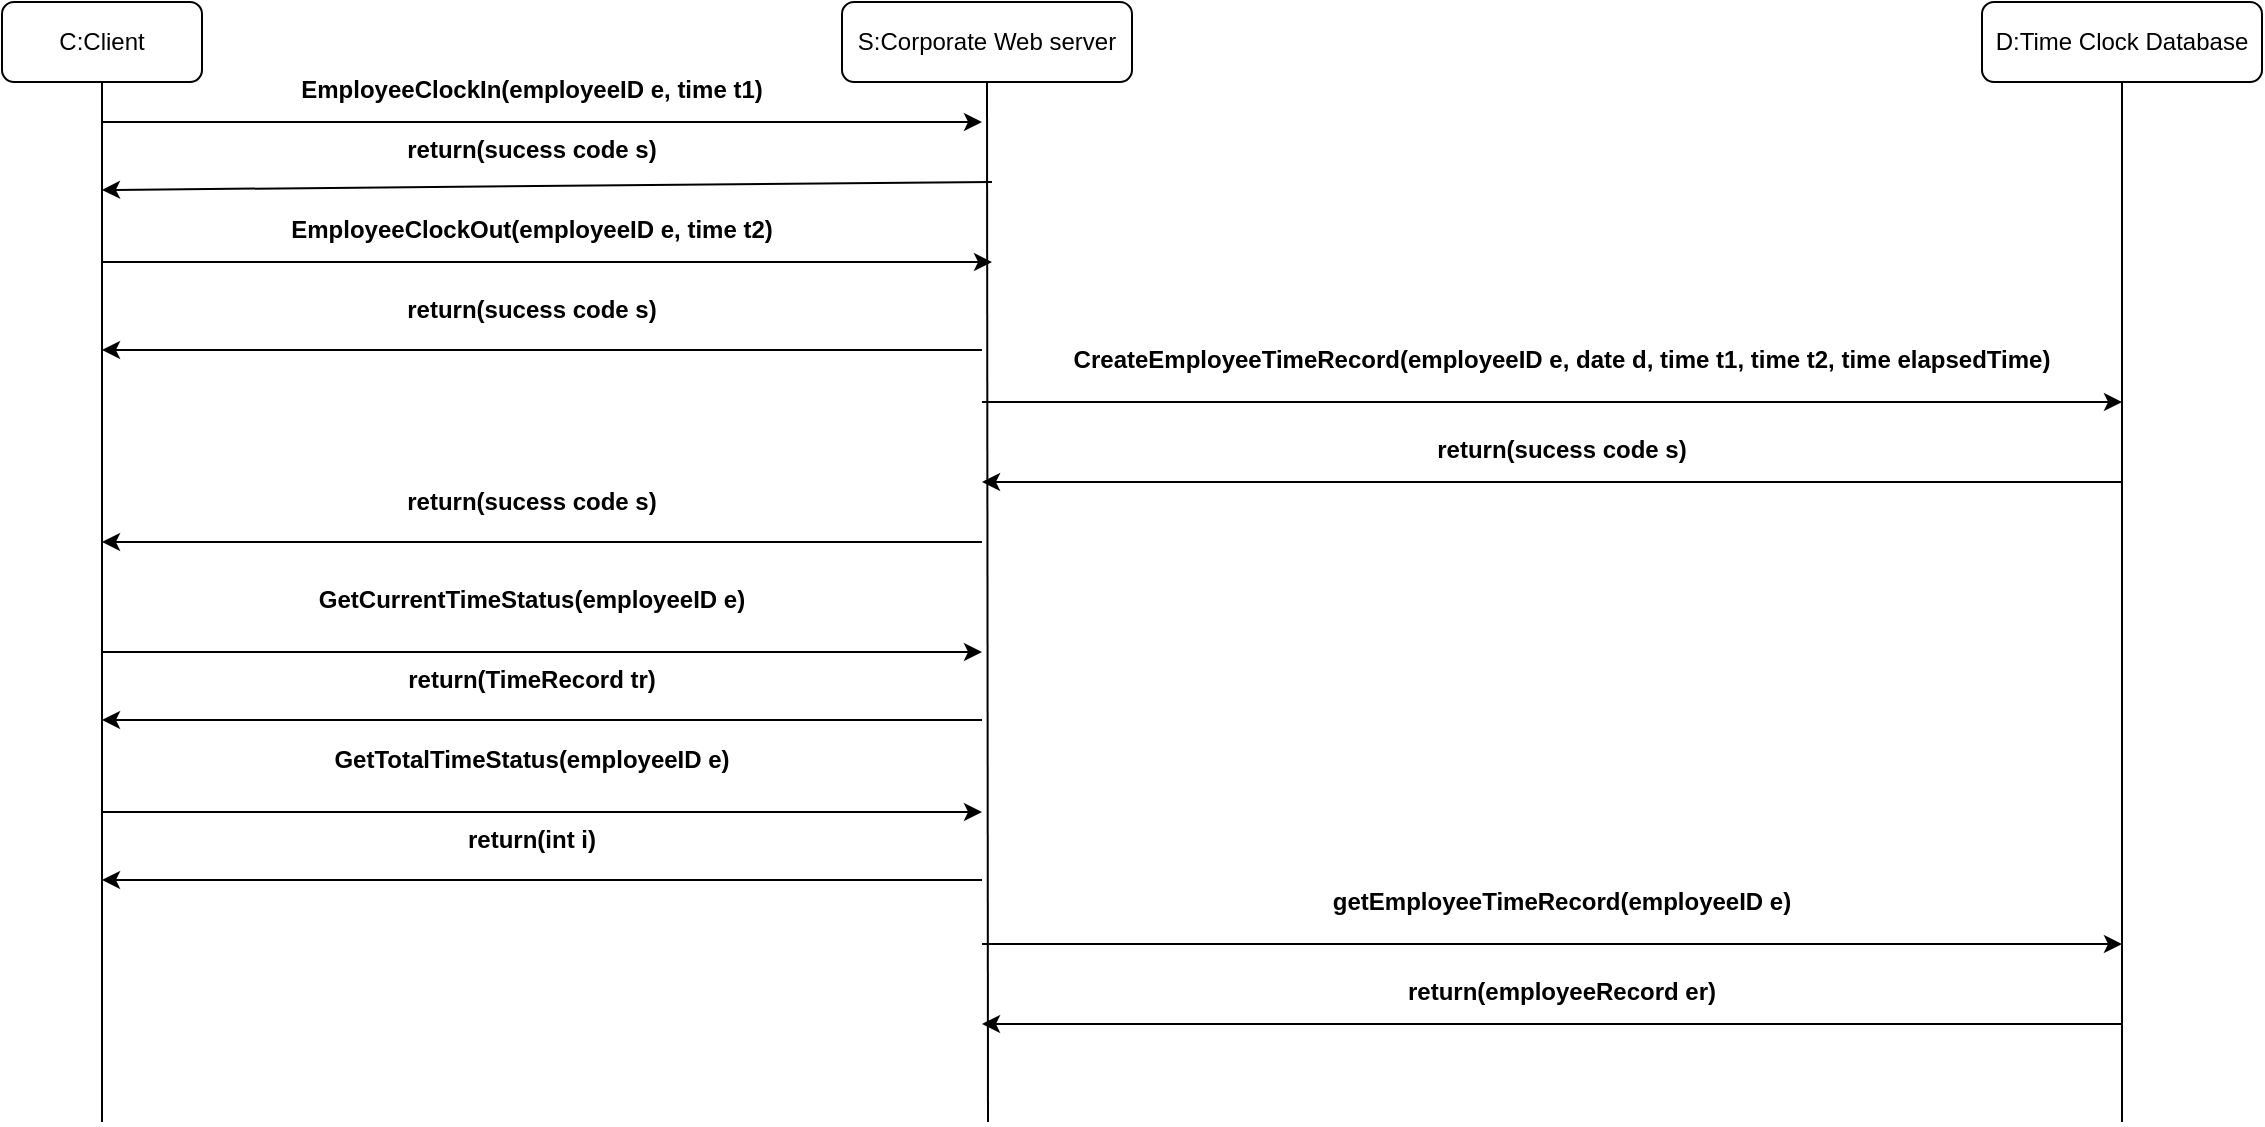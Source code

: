 <mxfile version="20.3.3" type="github">
  <diagram id="CslgPmcmwdVkwZHx8b5c" name="Page-1">
    <mxGraphModel dx="1422" dy="780" grid="1" gridSize="10" guides="1" tooltips="1" connect="1" arrows="1" fold="1" page="1" pageScale="1" pageWidth="850" pageHeight="1100" math="0" shadow="0">
      <root>
        <mxCell id="0" />
        <mxCell id="1" parent="0" />
        <mxCell id="hbxsilxib6MLBgu_tOjK-1" value="C:Client" style="rounded=1;whiteSpace=wrap;html=1;" vertex="1" parent="1">
          <mxGeometry x="100" y="120" width="100" height="40" as="geometry" />
        </mxCell>
        <mxCell id="hbxsilxib6MLBgu_tOjK-2" value="S:Corporate Web server" style="rounded=1;whiteSpace=wrap;html=1;" vertex="1" parent="1">
          <mxGeometry x="520" y="120" width="145" height="40" as="geometry" />
        </mxCell>
        <mxCell id="hbxsilxib6MLBgu_tOjK-3" value="D:Time Clock Database" style="rounded=1;whiteSpace=wrap;html=1;" vertex="1" parent="1">
          <mxGeometry x="1090" y="120" width="140" height="40" as="geometry" />
        </mxCell>
        <mxCell id="hbxsilxib6MLBgu_tOjK-4" value="" style="endArrow=none;html=1;rounded=0;entryX=0.5;entryY=1;entryDx=0;entryDy=0;" edge="1" parent="1" target="hbxsilxib6MLBgu_tOjK-1">
          <mxGeometry width="50" height="50" relative="1" as="geometry">
            <mxPoint x="150" y="680" as="sourcePoint" />
            <mxPoint x="450" y="370" as="targetPoint" />
          </mxGeometry>
        </mxCell>
        <mxCell id="hbxsilxib6MLBgu_tOjK-5" value="" style="endArrow=none;html=1;rounded=0;entryX=0.5;entryY=1;entryDx=0;entryDy=0;" edge="1" parent="1" target="hbxsilxib6MLBgu_tOjK-2">
          <mxGeometry width="50" height="50" relative="1" as="geometry">
            <mxPoint x="593" y="680" as="sourcePoint" />
            <mxPoint x="610" y="200" as="targetPoint" />
          </mxGeometry>
        </mxCell>
        <mxCell id="hbxsilxib6MLBgu_tOjK-6" value="" style="endArrow=none;html=1;rounded=0;entryX=0.5;entryY=1;entryDx=0;entryDy=0;" edge="1" parent="1" target="hbxsilxib6MLBgu_tOjK-3">
          <mxGeometry width="50" height="50" relative="1" as="geometry">
            <mxPoint x="1160" y="680" as="sourcePoint" />
            <mxPoint x="1190" y="230" as="targetPoint" />
          </mxGeometry>
        </mxCell>
        <mxCell id="hbxsilxib6MLBgu_tOjK-7" value="" style="endArrow=classic;html=1;rounded=0;" edge="1" parent="1">
          <mxGeometry width="50" height="50" relative="1" as="geometry">
            <mxPoint x="150" y="180" as="sourcePoint" />
            <mxPoint x="590" y="180" as="targetPoint" />
          </mxGeometry>
        </mxCell>
        <mxCell id="hbxsilxib6MLBgu_tOjK-9" value="EmployeeClockIn(employeeID e, time t1)" style="text;align=center;fontStyle=1;verticalAlign=middle;spacingLeft=3;spacingRight=3;strokeColor=none;rotatable=0;points=[[0,0.5],[1,0.5]];portConstraint=eastwest;" vertex="1" parent="1">
          <mxGeometry x="320" y="150" width="90" height="26" as="geometry" />
        </mxCell>
        <mxCell id="hbxsilxib6MLBgu_tOjK-10" value="" style="endArrow=classic;html=1;rounded=0;" edge="1" parent="1">
          <mxGeometry width="50" height="50" relative="1" as="geometry">
            <mxPoint x="150" y="250" as="sourcePoint" />
            <mxPoint x="595" y="250" as="targetPoint" />
            <Array as="points">
              <mxPoint x="355" y="250" />
            </Array>
          </mxGeometry>
        </mxCell>
        <mxCell id="hbxsilxib6MLBgu_tOjK-12" value="EmployeeClockOut(employeeID e, time t2)" style="text;align=center;fontStyle=1;verticalAlign=middle;spacingLeft=3;spacingRight=3;strokeColor=none;rotatable=0;points=[[0,0.5],[1,0.5]];portConstraint=eastwest;" vertex="1" parent="1">
          <mxGeometry x="325" y="220" width="80" height="26" as="geometry" />
        </mxCell>
        <mxCell id="hbxsilxib6MLBgu_tOjK-13" value="" style="endArrow=classic;html=1;rounded=0;" edge="1" parent="1">
          <mxGeometry width="50" height="50" relative="1" as="geometry">
            <mxPoint x="590" y="320" as="sourcePoint" />
            <mxPoint x="1160" y="320" as="targetPoint" />
          </mxGeometry>
        </mxCell>
        <mxCell id="hbxsilxib6MLBgu_tOjK-14" value="CreateEmployeeTimeRecord(employeeID e, date d, time t1, time t2, time elapsedTime)" style="text;align=center;fontStyle=1;verticalAlign=middle;spacingLeft=3;spacingRight=3;strokeColor=none;rotatable=0;points=[[0,0.5],[1,0.5]];portConstraint=eastwest;" vertex="1" parent="1">
          <mxGeometry x="830" y="280" width="100" height="36" as="geometry" />
        </mxCell>
        <mxCell id="hbxsilxib6MLBgu_tOjK-15" value="" style="endArrow=classic;html=1;rounded=0;" edge="1" parent="1">
          <mxGeometry width="50" height="50" relative="1" as="geometry">
            <mxPoint x="1160" y="360" as="sourcePoint" />
            <mxPoint x="590" y="360" as="targetPoint" />
          </mxGeometry>
        </mxCell>
        <mxCell id="hbxsilxib6MLBgu_tOjK-16" value="return(sucess code s)" style="text;align=center;fontStyle=1;verticalAlign=middle;spacingLeft=3;spacingRight=3;strokeColor=none;rotatable=0;points=[[0,0.5],[1,0.5]];portConstraint=eastwest;" vertex="1" parent="1">
          <mxGeometry x="840" y="330" width="80" height="26" as="geometry" />
        </mxCell>
        <mxCell id="hbxsilxib6MLBgu_tOjK-17" value="" style="endArrow=classic;html=1;rounded=0;" edge="1" parent="1">
          <mxGeometry width="50" height="50" relative="1" as="geometry">
            <mxPoint x="590" y="390" as="sourcePoint" />
            <mxPoint x="150" y="390" as="targetPoint" />
          </mxGeometry>
        </mxCell>
        <mxCell id="hbxsilxib6MLBgu_tOjK-18" value="return(sucess code s)" style="text;align=center;fontStyle=1;verticalAlign=middle;spacingLeft=3;spacingRight=3;strokeColor=none;rotatable=0;points=[[0,0.5],[1,0.5]];portConstraint=eastwest;" vertex="1" parent="1">
          <mxGeometry x="325" y="356" width="80" height="26" as="geometry" />
        </mxCell>
        <mxCell id="hbxsilxib6MLBgu_tOjK-19" value="" style="endArrow=classic;html=1;rounded=0;" edge="1" parent="1">
          <mxGeometry width="50" height="50" relative="1" as="geometry">
            <mxPoint x="595" y="210" as="sourcePoint" />
            <mxPoint x="150" y="214" as="targetPoint" />
          </mxGeometry>
        </mxCell>
        <mxCell id="hbxsilxib6MLBgu_tOjK-20" value="return(sucess code s)" style="text;align=center;fontStyle=1;verticalAlign=middle;spacingLeft=3;spacingRight=3;strokeColor=none;rotatable=0;points=[[0,0.5],[1,0.5]];portConstraint=eastwest;" vertex="1" parent="1">
          <mxGeometry x="325" y="180" width="80" height="26" as="geometry" />
        </mxCell>
        <mxCell id="hbxsilxib6MLBgu_tOjK-23" value="" style="endArrow=classic;html=1;rounded=0;" edge="1" parent="1">
          <mxGeometry width="50" height="50" relative="1" as="geometry">
            <mxPoint x="590" y="294" as="sourcePoint" />
            <mxPoint x="150" y="294" as="targetPoint" />
          </mxGeometry>
        </mxCell>
        <mxCell id="hbxsilxib6MLBgu_tOjK-24" value="return(sucess code s)" style="text;align=center;fontStyle=1;verticalAlign=middle;spacingLeft=3;spacingRight=3;strokeColor=none;rotatable=0;points=[[0,0.5],[1,0.5]];portConstraint=eastwest;" vertex="1" parent="1">
          <mxGeometry x="325" y="260" width="80" height="26" as="geometry" />
        </mxCell>
        <mxCell id="hbxsilxib6MLBgu_tOjK-25" value="" style="endArrow=classic;html=1;rounded=0;" edge="1" parent="1">
          <mxGeometry width="50" height="50" relative="1" as="geometry">
            <mxPoint x="150" y="445" as="sourcePoint" />
            <mxPoint x="590" y="445" as="targetPoint" />
          </mxGeometry>
        </mxCell>
        <mxCell id="hbxsilxib6MLBgu_tOjK-26" value="GetCurrentTimeStatus(employeeID e)" style="text;align=center;fontStyle=1;verticalAlign=middle;spacingLeft=3;spacingRight=3;strokeColor=none;rotatable=0;points=[[0,0.5],[1,0.5]];portConstraint=eastwest;" vertex="1" parent="1">
          <mxGeometry x="325" y="405" width="80" height="26" as="geometry" />
        </mxCell>
        <mxCell id="hbxsilxib6MLBgu_tOjK-27" value="" style="endArrow=classic;html=1;rounded=0;" edge="1" parent="1">
          <mxGeometry width="50" height="50" relative="1" as="geometry">
            <mxPoint x="590" y="479" as="sourcePoint" />
            <mxPoint x="150" y="479" as="targetPoint" />
          </mxGeometry>
        </mxCell>
        <mxCell id="hbxsilxib6MLBgu_tOjK-28" value="return(TimeRecord tr)" style="text;align=center;fontStyle=1;verticalAlign=middle;spacingLeft=3;spacingRight=3;strokeColor=none;rotatable=0;points=[[0,0.5],[1,0.5]];portConstraint=eastwest;" vertex="1" parent="1">
          <mxGeometry x="325" y="445" width="80" height="26" as="geometry" />
        </mxCell>
        <mxCell id="hbxsilxib6MLBgu_tOjK-29" value="" style="endArrow=classic;html=1;rounded=0;" edge="1" parent="1">
          <mxGeometry width="50" height="50" relative="1" as="geometry">
            <mxPoint x="150" y="525" as="sourcePoint" />
            <mxPoint x="590" y="525" as="targetPoint" />
          </mxGeometry>
        </mxCell>
        <mxCell id="hbxsilxib6MLBgu_tOjK-30" value="GetTotalTimeStatus(employeeID e)" style="text;align=center;fontStyle=1;verticalAlign=middle;spacingLeft=3;spacingRight=3;strokeColor=none;rotatable=0;points=[[0,0.5],[1,0.5]];portConstraint=eastwest;" vertex="1" parent="1">
          <mxGeometry x="325" y="485" width="80" height="26" as="geometry" />
        </mxCell>
        <mxCell id="hbxsilxib6MLBgu_tOjK-31" value="" style="endArrow=classic;html=1;rounded=0;" edge="1" parent="1">
          <mxGeometry width="50" height="50" relative="1" as="geometry">
            <mxPoint x="590" y="559" as="sourcePoint" />
            <mxPoint x="150" y="559" as="targetPoint" />
          </mxGeometry>
        </mxCell>
        <mxCell id="hbxsilxib6MLBgu_tOjK-32" value="return(int i)" style="text;align=center;fontStyle=1;verticalAlign=middle;spacingLeft=3;spacingRight=3;strokeColor=none;rotatable=0;points=[[0,0.5],[1,0.5]];portConstraint=eastwest;" vertex="1" parent="1">
          <mxGeometry x="325" y="525" width="80" height="26" as="geometry" />
        </mxCell>
        <mxCell id="hbxsilxib6MLBgu_tOjK-33" value="" style="endArrow=classic;html=1;rounded=0;" edge="1" parent="1">
          <mxGeometry width="50" height="50" relative="1" as="geometry">
            <mxPoint x="590" y="591" as="sourcePoint" />
            <mxPoint x="1160" y="591" as="targetPoint" />
          </mxGeometry>
        </mxCell>
        <mxCell id="hbxsilxib6MLBgu_tOjK-34" value="getEmployeeTimeRecord(employeeID e)" style="text;align=center;fontStyle=1;verticalAlign=middle;spacingLeft=3;spacingRight=3;strokeColor=none;rotatable=0;points=[[0,0.5],[1,0.5]];portConstraint=eastwest;" vertex="1" parent="1">
          <mxGeometry x="830" y="551" width="100" height="36" as="geometry" />
        </mxCell>
        <mxCell id="hbxsilxib6MLBgu_tOjK-35" value="" style="endArrow=classic;html=1;rounded=0;" edge="1" parent="1">
          <mxGeometry width="50" height="50" relative="1" as="geometry">
            <mxPoint x="1160" y="631" as="sourcePoint" />
            <mxPoint x="590" y="631" as="targetPoint" />
          </mxGeometry>
        </mxCell>
        <mxCell id="hbxsilxib6MLBgu_tOjK-36" value="return(employeeRecord er)" style="text;align=center;fontStyle=1;verticalAlign=middle;spacingLeft=3;spacingRight=3;strokeColor=none;rotatable=0;points=[[0,0.5],[1,0.5]];portConstraint=eastwest;" vertex="1" parent="1">
          <mxGeometry x="840" y="601" width="80" height="26" as="geometry" />
        </mxCell>
      </root>
    </mxGraphModel>
  </diagram>
</mxfile>
